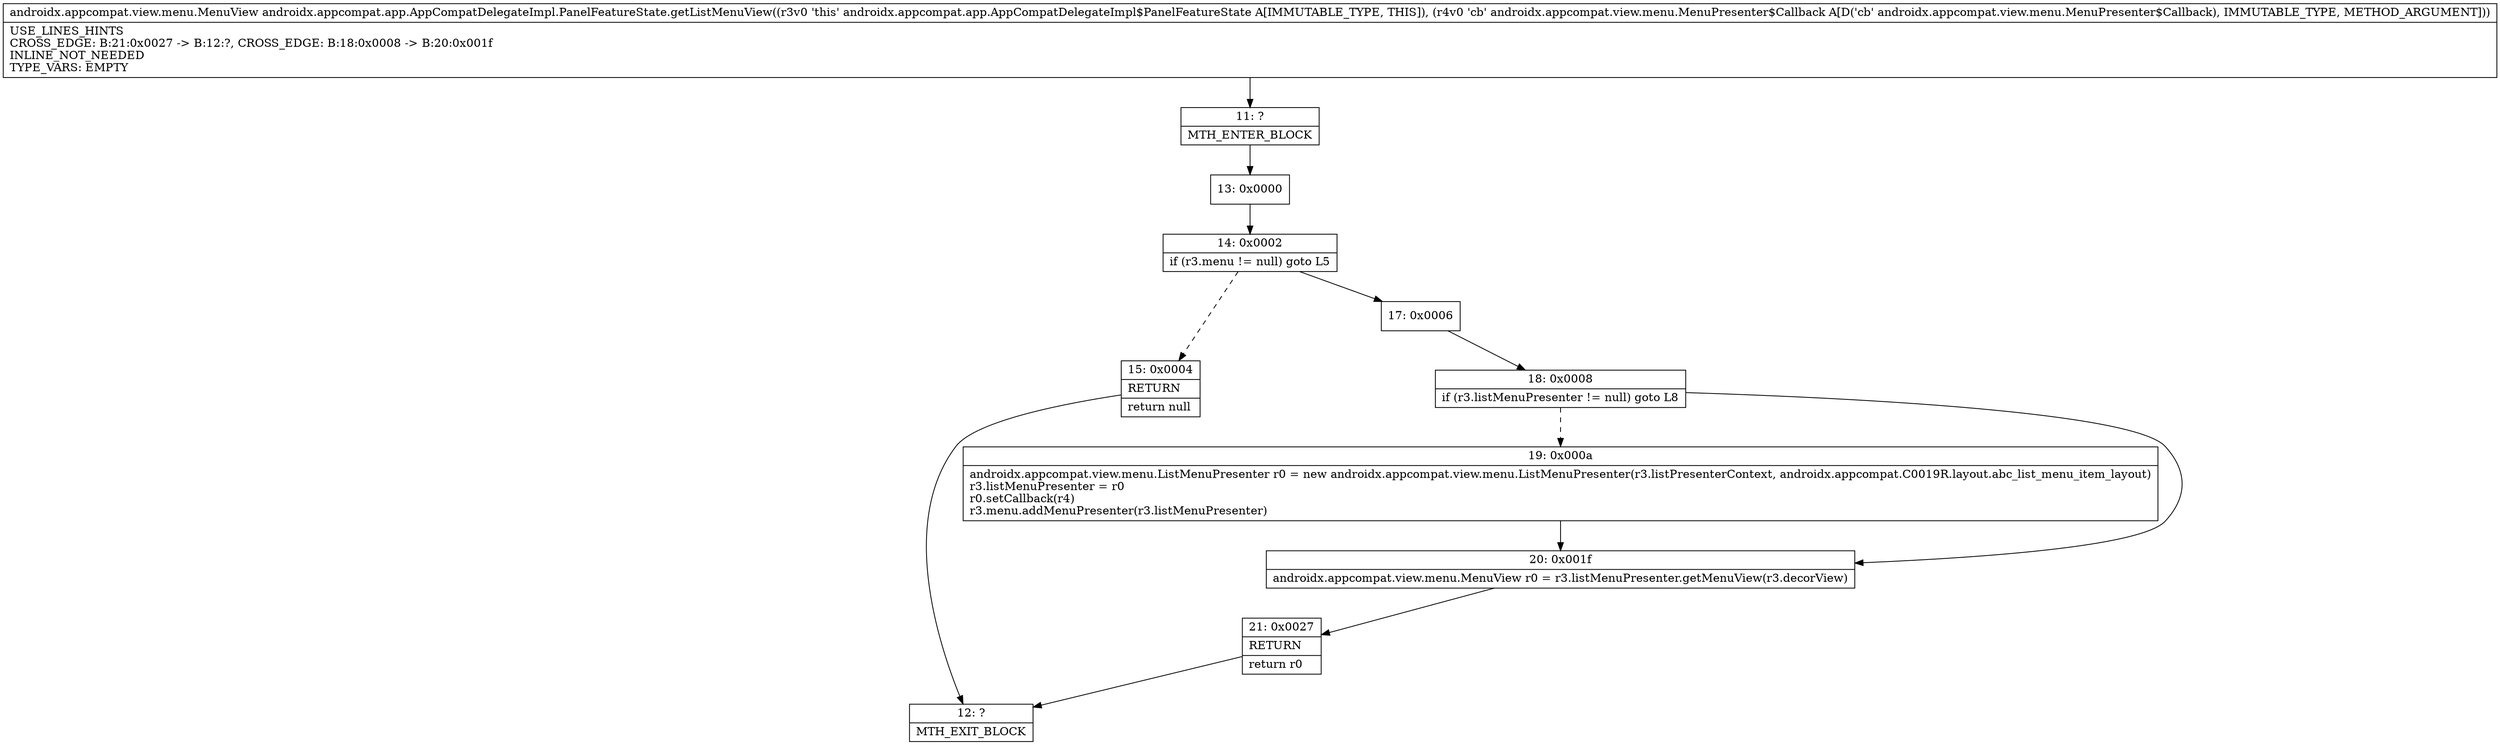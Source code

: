 digraph "CFG forandroidx.appcompat.app.AppCompatDelegateImpl.PanelFeatureState.getListMenuView(Landroidx\/appcompat\/view\/menu\/MenuPresenter$Callback;)Landroidx\/appcompat\/view\/menu\/MenuView;" {
Node_11 [shape=record,label="{11\:\ ?|MTH_ENTER_BLOCK\l}"];
Node_13 [shape=record,label="{13\:\ 0x0000}"];
Node_14 [shape=record,label="{14\:\ 0x0002|if (r3.menu != null) goto L5\l}"];
Node_15 [shape=record,label="{15\:\ 0x0004|RETURN\l|return null\l}"];
Node_12 [shape=record,label="{12\:\ ?|MTH_EXIT_BLOCK\l}"];
Node_17 [shape=record,label="{17\:\ 0x0006}"];
Node_18 [shape=record,label="{18\:\ 0x0008|if (r3.listMenuPresenter != null) goto L8\l}"];
Node_19 [shape=record,label="{19\:\ 0x000a|androidx.appcompat.view.menu.ListMenuPresenter r0 = new androidx.appcompat.view.menu.ListMenuPresenter(r3.listPresenterContext, androidx.appcompat.C0019R.layout.abc_list_menu_item_layout)\lr3.listMenuPresenter = r0\lr0.setCallback(r4)\lr3.menu.addMenuPresenter(r3.listMenuPresenter)\l}"];
Node_20 [shape=record,label="{20\:\ 0x001f|androidx.appcompat.view.menu.MenuView r0 = r3.listMenuPresenter.getMenuView(r3.decorView)\l}"];
Node_21 [shape=record,label="{21\:\ 0x0027|RETURN\l|return r0\l}"];
MethodNode[shape=record,label="{androidx.appcompat.view.menu.MenuView androidx.appcompat.app.AppCompatDelegateImpl.PanelFeatureState.getListMenuView((r3v0 'this' androidx.appcompat.app.AppCompatDelegateImpl$PanelFeatureState A[IMMUTABLE_TYPE, THIS]), (r4v0 'cb' androidx.appcompat.view.menu.MenuPresenter$Callback A[D('cb' androidx.appcompat.view.menu.MenuPresenter$Callback), IMMUTABLE_TYPE, METHOD_ARGUMENT]))  | USE_LINES_HINTS\lCROSS_EDGE: B:21:0x0027 \-\> B:12:?, CROSS_EDGE: B:18:0x0008 \-\> B:20:0x001f\lINLINE_NOT_NEEDED\lTYPE_VARS: EMPTY\l}"];
MethodNode -> Node_11;Node_11 -> Node_13;
Node_13 -> Node_14;
Node_14 -> Node_15[style=dashed];
Node_14 -> Node_17;
Node_15 -> Node_12;
Node_17 -> Node_18;
Node_18 -> Node_19[style=dashed];
Node_18 -> Node_20;
Node_19 -> Node_20;
Node_20 -> Node_21;
Node_21 -> Node_12;
}

